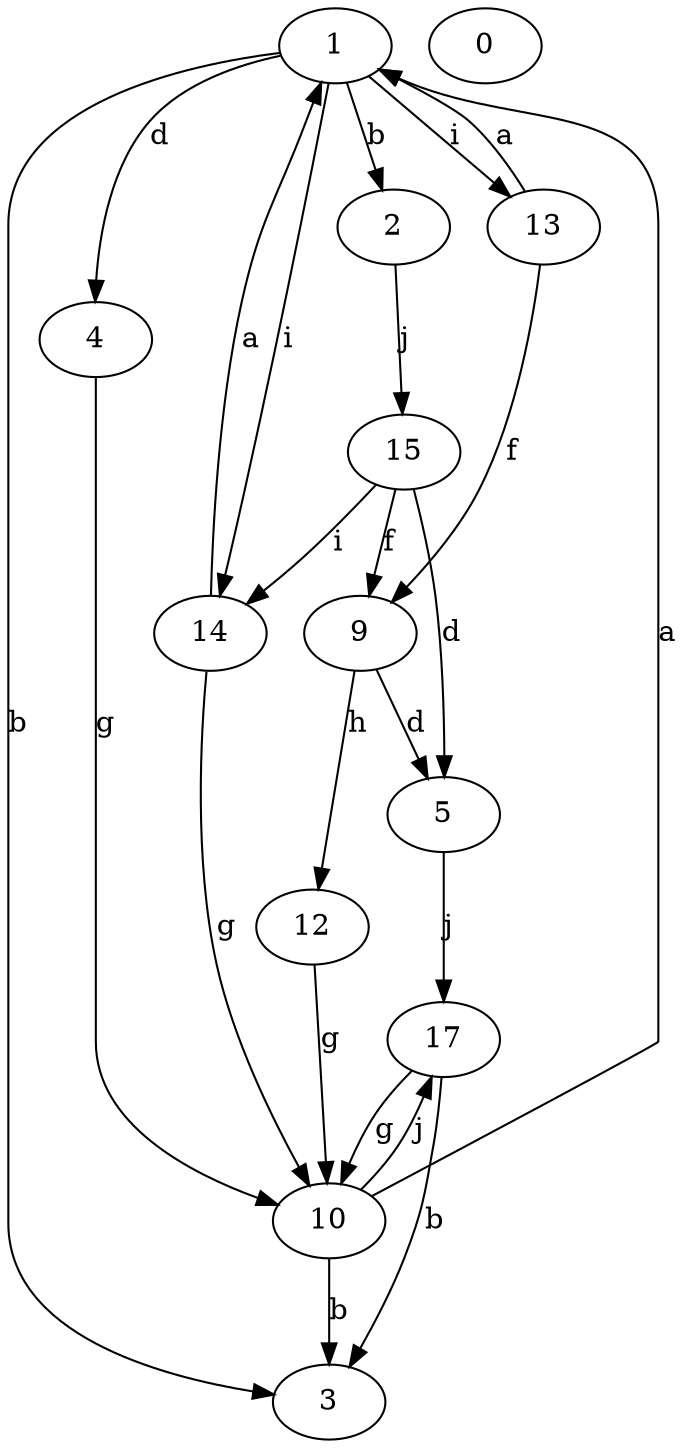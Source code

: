 strict digraph  {
1;
2;
3;
4;
5;
9;
10;
12;
13;
0;
14;
15;
17;
1 -> 2  [label=b];
1 -> 3  [label=b];
1 -> 4  [label=d];
1 -> 13  [label=i];
1 -> 14  [label=i];
2 -> 15  [label=j];
4 -> 10  [label=g];
5 -> 17  [label=j];
9 -> 5  [label=d];
9 -> 12  [label=h];
10 -> 1  [label=a];
10 -> 3  [label=b];
10 -> 17  [label=j];
12 -> 10  [label=g];
13 -> 1  [label=a];
13 -> 9  [label=f];
14 -> 1  [label=a];
14 -> 10  [label=g];
15 -> 5  [label=d];
15 -> 9  [label=f];
15 -> 14  [label=i];
17 -> 3  [label=b];
17 -> 10  [label=g];
}
